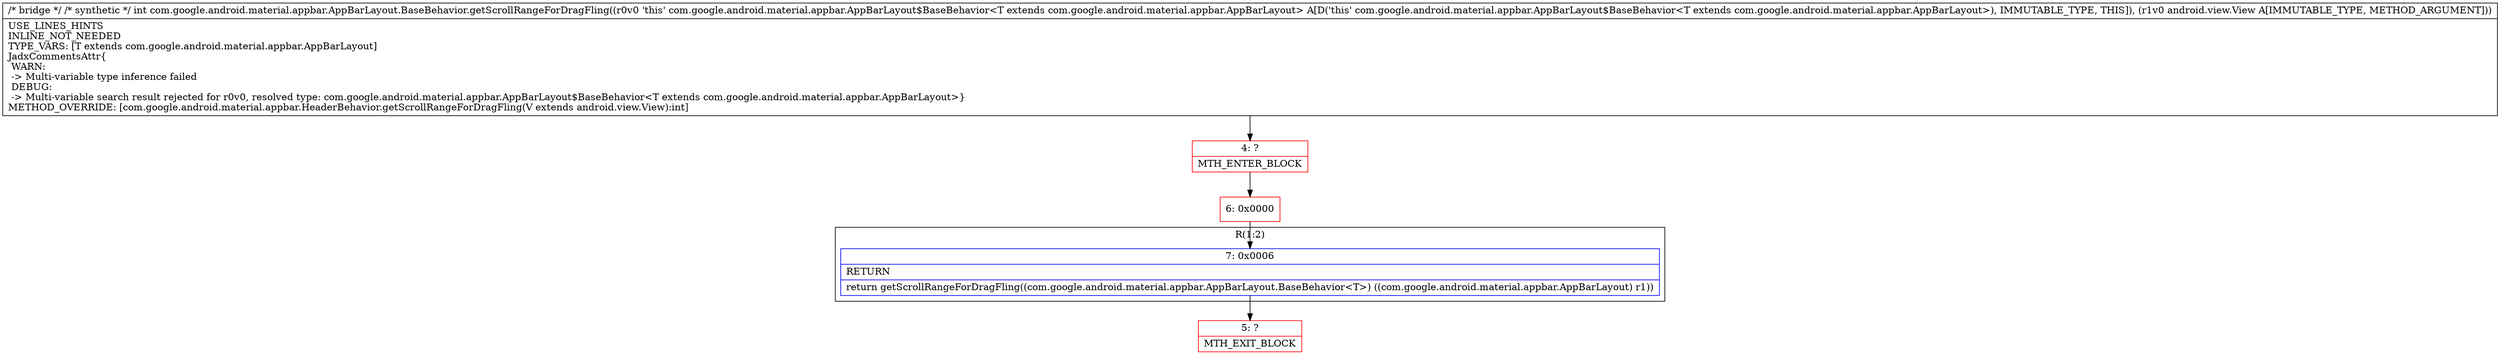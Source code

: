digraph "CFG forcom.google.android.material.appbar.AppBarLayout.BaseBehavior.getScrollRangeForDragFling(Landroid\/view\/View;)I" {
subgraph cluster_Region_1523114887 {
label = "R(1:2)";
node [shape=record,color=blue];
Node_7 [shape=record,label="{7\:\ 0x0006|RETURN\l|return getScrollRangeForDragFling((com.google.android.material.appbar.AppBarLayout.BaseBehavior\<T\>) ((com.google.android.material.appbar.AppBarLayout) r1))\l}"];
}
Node_4 [shape=record,color=red,label="{4\:\ ?|MTH_ENTER_BLOCK\l}"];
Node_6 [shape=record,color=red,label="{6\:\ 0x0000}"];
Node_5 [shape=record,color=red,label="{5\:\ ?|MTH_EXIT_BLOCK\l}"];
MethodNode[shape=record,label="{\/* bridge *\/ \/* synthetic *\/ int com.google.android.material.appbar.AppBarLayout.BaseBehavior.getScrollRangeForDragFling((r0v0 'this' com.google.android.material.appbar.AppBarLayout$BaseBehavior\<T extends com.google.android.material.appbar.AppBarLayout\> A[D('this' com.google.android.material.appbar.AppBarLayout$BaseBehavior\<T extends com.google.android.material.appbar.AppBarLayout\>), IMMUTABLE_TYPE, THIS]), (r1v0 android.view.View A[IMMUTABLE_TYPE, METHOD_ARGUMENT]))  | USE_LINES_HINTS\lINLINE_NOT_NEEDED\lTYPE_VARS: [T extends com.google.android.material.appbar.AppBarLayout]\lJadxCommentsAttr\{\l WARN: \l \-\> Multi\-variable type inference failed\l DEBUG: \l \-\> Multi\-variable search result rejected for r0v0, resolved type: com.google.android.material.appbar.AppBarLayout$BaseBehavior\<T extends com.google.android.material.appbar.AppBarLayout\>\}\lMETHOD_OVERRIDE: [com.google.android.material.appbar.HeaderBehavior.getScrollRangeForDragFling(V extends android.view.View):int]\l}"];
MethodNode -> Node_4;Node_7 -> Node_5;
Node_4 -> Node_6;
Node_6 -> Node_7;
}

